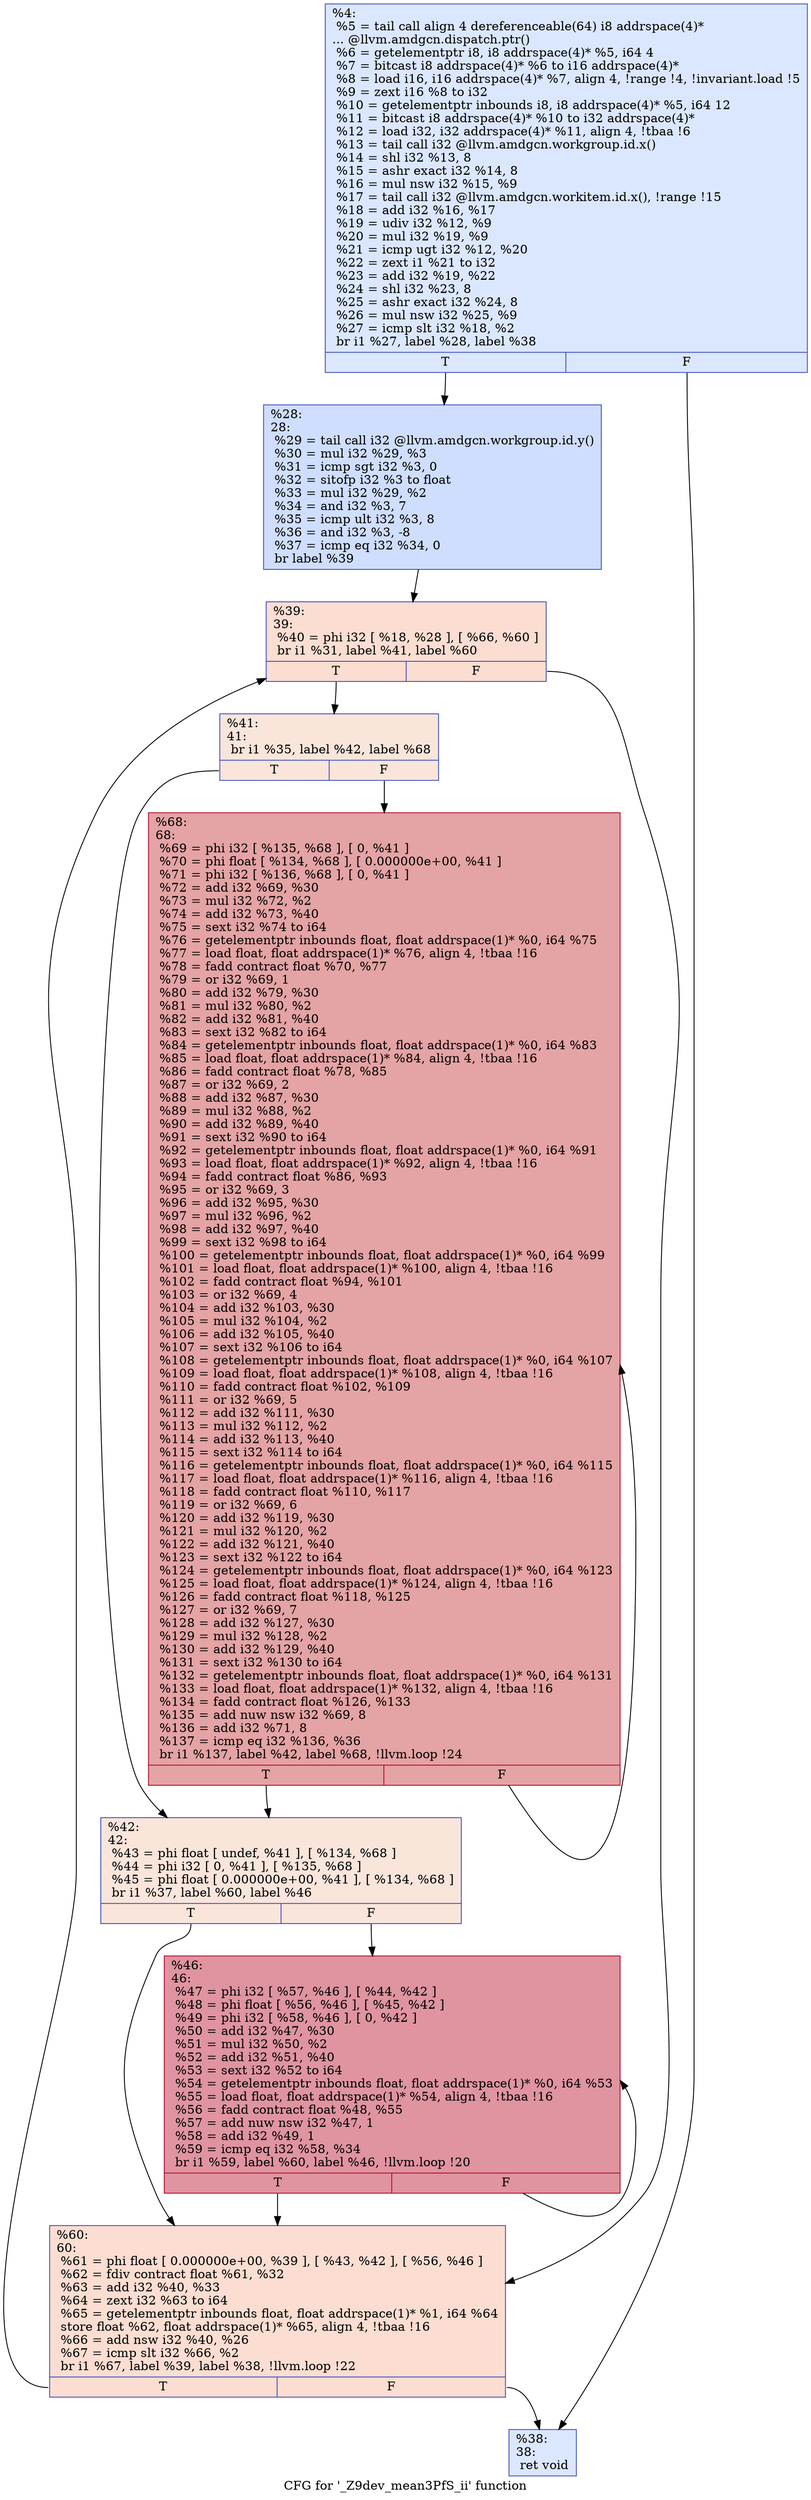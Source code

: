 digraph "CFG for '_Z9dev_mean3PfS_ii' function" {
	label="CFG for '_Z9dev_mean3PfS_ii' function";

	Node0x55d7660 [shape=record,color="#3d50c3ff", style=filled, fillcolor="#aec9fc70",label="{%4:\l  %5 = tail call align 4 dereferenceable(64) i8 addrspace(4)*\l... @llvm.amdgcn.dispatch.ptr()\l  %6 = getelementptr i8, i8 addrspace(4)* %5, i64 4\l  %7 = bitcast i8 addrspace(4)* %6 to i16 addrspace(4)*\l  %8 = load i16, i16 addrspace(4)* %7, align 4, !range !4, !invariant.load !5\l  %9 = zext i16 %8 to i32\l  %10 = getelementptr inbounds i8, i8 addrspace(4)* %5, i64 12\l  %11 = bitcast i8 addrspace(4)* %10 to i32 addrspace(4)*\l  %12 = load i32, i32 addrspace(4)* %11, align 4, !tbaa !6\l  %13 = tail call i32 @llvm.amdgcn.workgroup.id.x()\l  %14 = shl i32 %13, 8\l  %15 = ashr exact i32 %14, 8\l  %16 = mul nsw i32 %15, %9\l  %17 = tail call i32 @llvm.amdgcn.workitem.id.x(), !range !15\l  %18 = add i32 %16, %17\l  %19 = udiv i32 %12, %9\l  %20 = mul i32 %19, %9\l  %21 = icmp ugt i32 %12, %20\l  %22 = zext i1 %21 to i32\l  %23 = add i32 %19, %22\l  %24 = shl i32 %23, 8\l  %25 = ashr exact i32 %24, 8\l  %26 = mul nsw i32 %25, %9\l  %27 = icmp slt i32 %18, %2\l  br i1 %27, label %28, label %38\l|{<s0>T|<s1>F}}"];
	Node0x55d7660:s0 -> Node0x55d9ee0;
	Node0x55d7660:s1 -> Node0x55d9f70;
	Node0x55d9ee0 [shape=record,color="#3d50c3ff", style=filled, fillcolor="#93b5fe70",label="{%28:\l28:                                               \l  %29 = tail call i32 @llvm.amdgcn.workgroup.id.y()\l  %30 = mul i32 %29, %3\l  %31 = icmp sgt i32 %3, 0\l  %32 = sitofp i32 %3 to float\l  %33 = mul i32 %29, %2\l  %34 = and i32 %3, 7\l  %35 = icmp ult i32 %3, 8\l  %36 = and i32 %3, -8\l  %37 = icmp eq i32 %34, 0\l  br label %39\l}"];
	Node0x55d9ee0 -> Node0x55da830;
	Node0x55d9f70 [shape=record,color="#3d50c3ff", style=filled, fillcolor="#aec9fc70",label="{%38:\l38:                                               \l  ret void\l}"];
	Node0x55da830 [shape=record,color="#3d50c3ff", style=filled, fillcolor="#f7b39670",label="{%39:\l39:                                               \l  %40 = phi i32 [ %18, %28 ], [ %66, %60 ]\l  br i1 %31, label %41, label %60\l|{<s0>T|<s1>F}}"];
	Node0x55da830:s0 -> Node0x55daab0;
	Node0x55da830:s1 -> Node0x55da9b0;
	Node0x55daab0 [shape=record,color="#3d50c3ff", style=filled, fillcolor="#f4c5ad70",label="{%41:\l41:                                               \l  br i1 %35, label %42, label %68\l|{<s0>T|<s1>F}}"];
	Node0x55daab0:s0 -> Node0x55dabf0;
	Node0x55daab0:s1 -> Node0x55dac40;
	Node0x55dabf0 [shape=record,color="#3d50c3ff", style=filled, fillcolor="#f4c5ad70",label="{%42:\l42:                                               \l  %43 = phi float [ undef, %41 ], [ %134, %68 ]\l  %44 = phi i32 [ 0, %41 ], [ %135, %68 ]\l  %45 = phi float [ 0.000000e+00, %41 ], [ %134, %68 ]\l  br i1 %37, label %60, label %46\l|{<s0>T|<s1>F}}"];
	Node0x55dabf0:s0 -> Node0x55da9b0;
	Node0x55dabf0:s1 -> Node0x55db450;
	Node0x55db450 [shape=record,color="#b70d28ff", style=filled, fillcolor="#b70d2870",label="{%46:\l46:                                               \l  %47 = phi i32 [ %57, %46 ], [ %44, %42 ]\l  %48 = phi float [ %56, %46 ], [ %45, %42 ]\l  %49 = phi i32 [ %58, %46 ], [ 0, %42 ]\l  %50 = add i32 %47, %30\l  %51 = mul i32 %50, %2\l  %52 = add i32 %51, %40\l  %53 = sext i32 %52 to i64\l  %54 = getelementptr inbounds float, float addrspace(1)* %0, i64 %53\l  %55 = load float, float addrspace(1)* %54, align 4, !tbaa !16\l  %56 = fadd contract float %48, %55\l  %57 = add nuw nsw i32 %47, 1\l  %58 = add i32 %49, 1\l  %59 = icmp eq i32 %58, %34\l  br i1 %59, label %60, label %46, !llvm.loop !20\l|{<s0>T|<s1>F}}"];
	Node0x55db450:s0 -> Node0x55da9b0;
	Node0x55db450:s1 -> Node0x55db450;
	Node0x55da9b0 [shape=record,color="#3d50c3ff", style=filled, fillcolor="#f7b39670",label="{%60:\l60:                                               \l  %61 = phi float [ 0.000000e+00, %39 ], [ %43, %42 ], [ %56, %46 ]\l  %62 = fdiv contract float %61, %32\l  %63 = add i32 %40, %33\l  %64 = zext i32 %63 to i64\l  %65 = getelementptr inbounds float, float addrspace(1)* %1, i64 %64\l  store float %62, float addrspace(1)* %65, align 4, !tbaa !16\l  %66 = add nsw i32 %40, %26\l  %67 = icmp slt i32 %66, %2\l  br i1 %67, label %39, label %38, !llvm.loop !22\l|{<s0>T|<s1>F}}"];
	Node0x55da9b0:s0 -> Node0x55da830;
	Node0x55da9b0:s1 -> Node0x55d9f70;
	Node0x55dac40 [shape=record,color="#b70d28ff", style=filled, fillcolor="#c32e3170",label="{%68:\l68:                                               \l  %69 = phi i32 [ %135, %68 ], [ 0, %41 ]\l  %70 = phi float [ %134, %68 ], [ 0.000000e+00, %41 ]\l  %71 = phi i32 [ %136, %68 ], [ 0, %41 ]\l  %72 = add i32 %69, %30\l  %73 = mul i32 %72, %2\l  %74 = add i32 %73, %40\l  %75 = sext i32 %74 to i64\l  %76 = getelementptr inbounds float, float addrspace(1)* %0, i64 %75\l  %77 = load float, float addrspace(1)* %76, align 4, !tbaa !16\l  %78 = fadd contract float %70, %77\l  %79 = or i32 %69, 1\l  %80 = add i32 %79, %30\l  %81 = mul i32 %80, %2\l  %82 = add i32 %81, %40\l  %83 = sext i32 %82 to i64\l  %84 = getelementptr inbounds float, float addrspace(1)* %0, i64 %83\l  %85 = load float, float addrspace(1)* %84, align 4, !tbaa !16\l  %86 = fadd contract float %78, %85\l  %87 = or i32 %69, 2\l  %88 = add i32 %87, %30\l  %89 = mul i32 %88, %2\l  %90 = add i32 %89, %40\l  %91 = sext i32 %90 to i64\l  %92 = getelementptr inbounds float, float addrspace(1)* %0, i64 %91\l  %93 = load float, float addrspace(1)* %92, align 4, !tbaa !16\l  %94 = fadd contract float %86, %93\l  %95 = or i32 %69, 3\l  %96 = add i32 %95, %30\l  %97 = mul i32 %96, %2\l  %98 = add i32 %97, %40\l  %99 = sext i32 %98 to i64\l  %100 = getelementptr inbounds float, float addrspace(1)* %0, i64 %99\l  %101 = load float, float addrspace(1)* %100, align 4, !tbaa !16\l  %102 = fadd contract float %94, %101\l  %103 = or i32 %69, 4\l  %104 = add i32 %103, %30\l  %105 = mul i32 %104, %2\l  %106 = add i32 %105, %40\l  %107 = sext i32 %106 to i64\l  %108 = getelementptr inbounds float, float addrspace(1)* %0, i64 %107\l  %109 = load float, float addrspace(1)* %108, align 4, !tbaa !16\l  %110 = fadd contract float %102, %109\l  %111 = or i32 %69, 5\l  %112 = add i32 %111, %30\l  %113 = mul i32 %112, %2\l  %114 = add i32 %113, %40\l  %115 = sext i32 %114 to i64\l  %116 = getelementptr inbounds float, float addrspace(1)* %0, i64 %115\l  %117 = load float, float addrspace(1)* %116, align 4, !tbaa !16\l  %118 = fadd contract float %110, %117\l  %119 = or i32 %69, 6\l  %120 = add i32 %119, %30\l  %121 = mul i32 %120, %2\l  %122 = add i32 %121, %40\l  %123 = sext i32 %122 to i64\l  %124 = getelementptr inbounds float, float addrspace(1)* %0, i64 %123\l  %125 = load float, float addrspace(1)* %124, align 4, !tbaa !16\l  %126 = fadd contract float %118, %125\l  %127 = or i32 %69, 7\l  %128 = add i32 %127, %30\l  %129 = mul i32 %128, %2\l  %130 = add i32 %129, %40\l  %131 = sext i32 %130 to i64\l  %132 = getelementptr inbounds float, float addrspace(1)* %0, i64 %131\l  %133 = load float, float addrspace(1)* %132, align 4, !tbaa !16\l  %134 = fadd contract float %126, %133\l  %135 = add nuw nsw i32 %69, 8\l  %136 = add i32 %71, 8\l  %137 = icmp eq i32 %136, %36\l  br i1 %137, label %42, label %68, !llvm.loop !24\l|{<s0>T|<s1>F}}"];
	Node0x55dac40:s0 -> Node0x55dabf0;
	Node0x55dac40:s1 -> Node0x55dac40;
}
